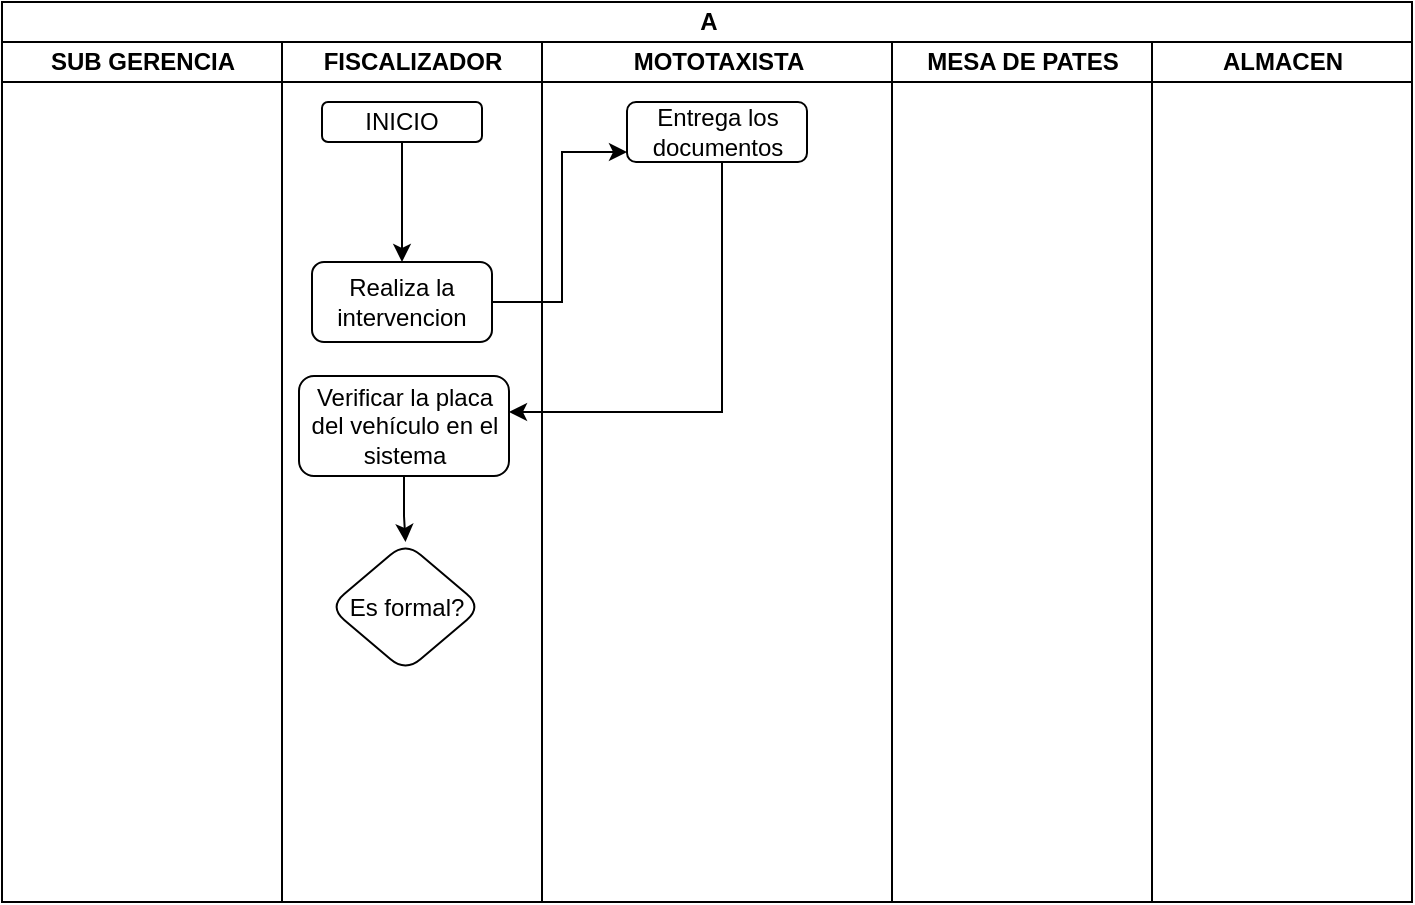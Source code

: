 <mxfile version="21.7.5" type="github">
  <diagram id="kgpKYQtTHZ0yAKxKKP6v" name="Page-1">
    <mxGraphModel dx="957" dy="1591" grid="1" gridSize="10" guides="1" tooltips="1" connect="1" arrows="1" fold="1" page="1" pageScale="1" pageWidth="850" pageHeight="1100" math="0" shadow="0">
      <root>
        <mxCell id="0" />
        <mxCell id="1" parent="0" />
        <mxCell id="HwZoV1itRJIIL3aCf-NI-1" value="A" style="swimlane;childLayout=stackLayout;resizeParent=1;resizeParentMax=0;startSize=20;html=1;" vertex="1" parent="1">
          <mxGeometry x="110" y="-10" width="705" height="450" as="geometry" />
        </mxCell>
        <mxCell id="HwZoV1itRJIIL3aCf-NI-2" value="SUB GERENCIA" style="swimlane;startSize=20;html=1;" vertex="1" parent="HwZoV1itRJIIL3aCf-NI-1">
          <mxGeometry y="20" width="140" height="430" as="geometry" />
        </mxCell>
        <mxCell id="HwZoV1itRJIIL3aCf-NI-3" value="FISCALIZADOR" style="swimlane;startSize=20;html=1;" vertex="1" parent="HwZoV1itRJIIL3aCf-NI-1">
          <mxGeometry x="140" y="20" width="130" height="430" as="geometry" />
        </mxCell>
        <mxCell id="HwZoV1itRJIIL3aCf-NI-17" value="" style="edgeStyle=orthogonalEdgeStyle;rounded=0;orthogonalLoop=1;jettySize=auto;html=1;" edge="1" parent="HwZoV1itRJIIL3aCf-NI-3" source="HwZoV1itRJIIL3aCf-NI-12" target="HwZoV1itRJIIL3aCf-NI-16">
          <mxGeometry relative="1" as="geometry" />
        </mxCell>
        <mxCell id="HwZoV1itRJIIL3aCf-NI-12" value="INICIO" style="rounded=1;whiteSpace=wrap;html=1;" vertex="1" parent="HwZoV1itRJIIL3aCf-NI-3">
          <mxGeometry x="20" y="30" width="80" height="20" as="geometry" />
        </mxCell>
        <mxCell id="HwZoV1itRJIIL3aCf-NI-16" value="Realiza la intervencion" style="whiteSpace=wrap;html=1;rounded=1;" vertex="1" parent="HwZoV1itRJIIL3aCf-NI-3">
          <mxGeometry x="15" y="110" width="90" height="40" as="geometry" />
        </mxCell>
        <mxCell id="HwZoV1itRJIIL3aCf-NI-26" value="" style="edgeStyle=orthogonalEdgeStyle;rounded=0;orthogonalLoop=1;jettySize=auto;html=1;" edge="1" parent="HwZoV1itRJIIL3aCf-NI-3" source="HwZoV1itRJIIL3aCf-NI-23" target="HwZoV1itRJIIL3aCf-NI-25">
          <mxGeometry relative="1" as="geometry" />
        </mxCell>
        <mxCell id="HwZoV1itRJIIL3aCf-NI-23" value="Verificar la placa del vehículo en el sistema" style="whiteSpace=wrap;html=1;rounded=1;" vertex="1" parent="HwZoV1itRJIIL3aCf-NI-3">
          <mxGeometry x="8.5" y="167" width="105" height="50" as="geometry" />
        </mxCell>
        <mxCell id="HwZoV1itRJIIL3aCf-NI-25" value="Es formal?" style="rhombus;whiteSpace=wrap;html=1;rounded=1;" vertex="1" parent="HwZoV1itRJIIL3aCf-NI-3">
          <mxGeometry x="23.5" y="250" width="76.5" height="65" as="geometry" />
        </mxCell>
        <mxCell id="HwZoV1itRJIIL3aCf-NI-4" value="MOTOTAXISTA" style="swimlane;startSize=20;html=1;" vertex="1" parent="HwZoV1itRJIIL3aCf-NI-1">
          <mxGeometry x="270" y="20" width="175" height="430" as="geometry" />
        </mxCell>
        <mxCell id="HwZoV1itRJIIL3aCf-NI-18" value="Entrega los documentos" style="whiteSpace=wrap;html=1;rounded=1;" vertex="1" parent="HwZoV1itRJIIL3aCf-NI-4">
          <mxGeometry x="42.5" y="30" width="90" height="30" as="geometry" />
        </mxCell>
        <mxCell id="HwZoV1itRJIIL3aCf-NI-10" value="MESA DE PATES" style="swimlane;startSize=20;html=1;" vertex="1" parent="HwZoV1itRJIIL3aCf-NI-1">
          <mxGeometry x="445" y="20" width="130" height="430" as="geometry" />
        </mxCell>
        <mxCell id="HwZoV1itRJIIL3aCf-NI-11" value="ALMACEN" style="swimlane;startSize=20;html=1;" vertex="1" parent="HwZoV1itRJIIL3aCf-NI-1">
          <mxGeometry x="575" y="20" width="130" height="430" as="geometry" />
        </mxCell>
        <mxCell id="HwZoV1itRJIIL3aCf-NI-19" value="" style="edgeStyle=orthogonalEdgeStyle;rounded=0;orthogonalLoop=1;jettySize=auto;html=1;" edge="1" parent="HwZoV1itRJIIL3aCf-NI-1" source="HwZoV1itRJIIL3aCf-NI-16" target="HwZoV1itRJIIL3aCf-NI-18">
          <mxGeometry relative="1" as="geometry">
            <Array as="points">
              <mxPoint x="280" y="150" />
              <mxPoint x="280" y="75" />
            </Array>
          </mxGeometry>
        </mxCell>
        <mxCell id="HwZoV1itRJIIL3aCf-NI-24" value="" style="edgeStyle=orthogonalEdgeStyle;rounded=0;orthogonalLoop=1;jettySize=auto;html=1;" edge="1" parent="HwZoV1itRJIIL3aCf-NI-1" source="HwZoV1itRJIIL3aCf-NI-18" target="HwZoV1itRJIIL3aCf-NI-23">
          <mxGeometry relative="1" as="geometry">
            <Array as="points">
              <mxPoint x="360" y="205" />
            </Array>
          </mxGeometry>
        </mxCell>
      </root>
    </mxGraphModel>
  </diagram>
</mxfile>
